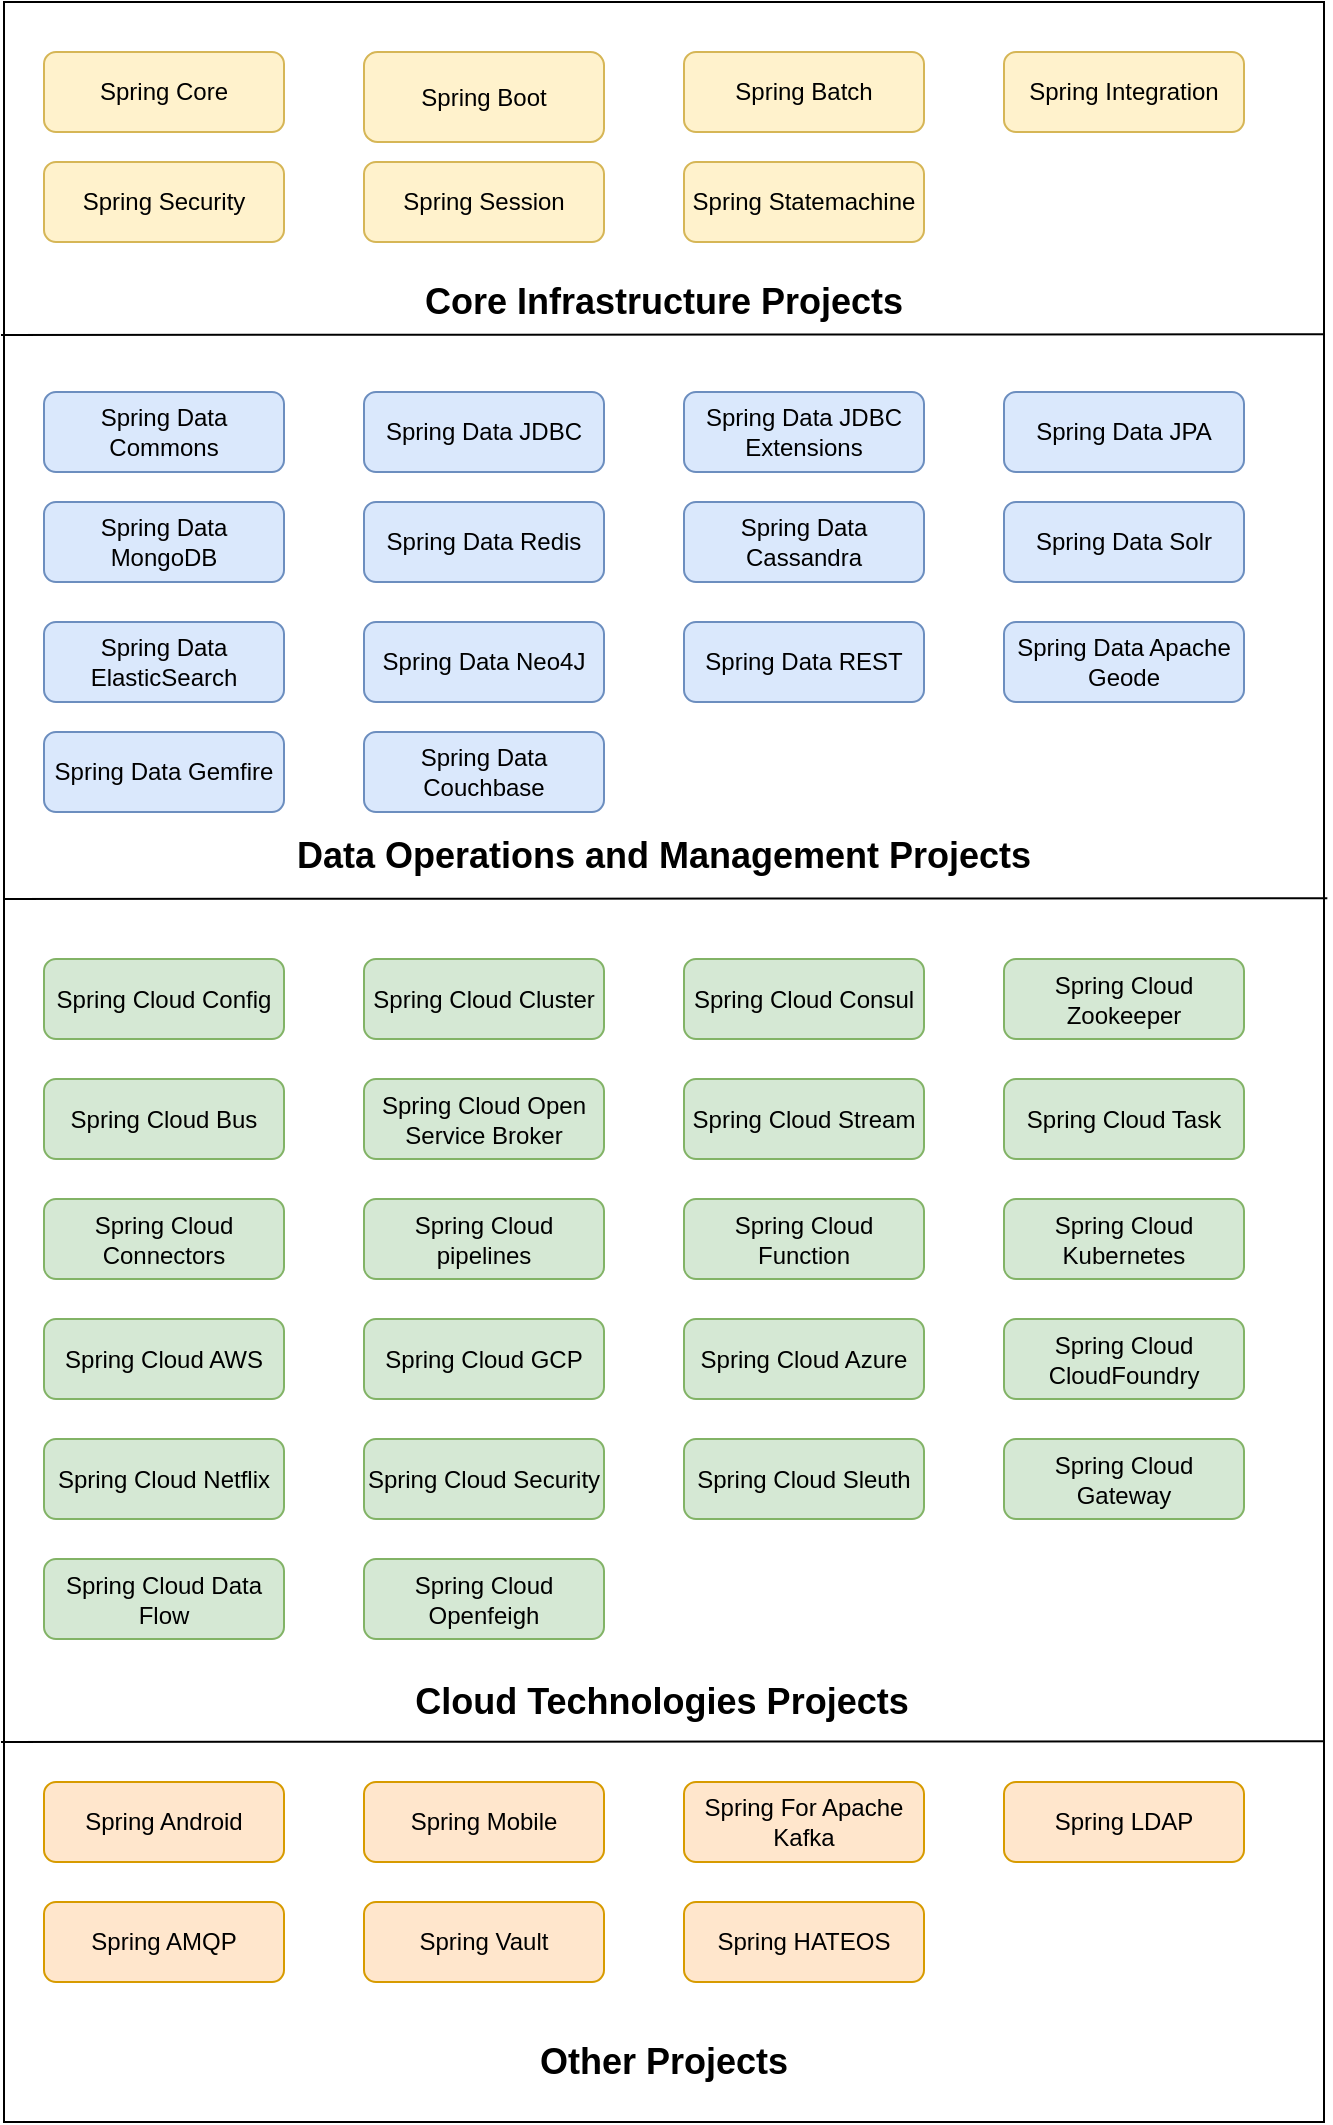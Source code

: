 <mxfile version="10.6.3" type="github"><diagram id="UiBhVdcOV6PJ6aSm8aC2" name="Page-1"><mxGraphModel dx="1530" dy="817" grid="1" gridSize="10" guides="1" tooltips="1" connect="1" arrows="1" fold="1" page="1" pageScale="1" pageWidth="850" pageHeight="1100" background="none" math="0" shadow="0"><root><mxCell id="0"/><mxCell id="1" parent="0"/><mxCell id="Y0E1uStT1Mxje5O-PjIO-73" value="" style="rounded=0;whiteSpace=wrap;html=1;fillColor=none;" vertex="1" parent="1"><mxGeometry x="20" y="20" width="660" height="1060" as="geometry"/></mxCell><mxCell id="Y0E1uStT1Mxje5O-PjIO-1" value="Spring Core&lt;br&gt;" style="rounded=1;whiteSpace=wrap;html=1;fillColor=#fff2cc;strokeColor=#d6b656;" vertex="1" parent="1"><mxGeometry x="40" y="45" width="120" height="40" as="geometry"/></mxCell><mxCell id="Y0E1uStT1Mxje5O-PjIO-2" value="Spring Boot&lt;br&gt;" style="rounded=1;whiteSpace=wrap;html=1;fillColor=#fff2cc;strokeColor=#d6b656;" vertex="1" parent="1"><mxGeometry x="200" y="45" width="120" height="45" as="geometry"/></mxCell><mxCell id="Y0E1uStT1Mxje5O-PjIO-3" value="Spring Batch&lt;br&gt;" style="rounded=1;whiteSpace=wrap;html=1;fillColor=#fff2cc;strokeColor=#d6b656;" vertex="1" parent="1"><mxGeometry x="360" y="45" width="120" height="40" as="geometry"/></mxCell><mxCell id="Y0E1uStT1Mxje5O-PjIO-4" value="Spring Integration&lt;br&gt;" style="rounded=1;whiteSpace=wrap;html=1;fillColor=#fff2cc;strokeColor=#d6b656;" vertex="1" parent="1"><mxGeometry x="520" y="45" width="120" height="40" as="geometry"/></mxCell><mxCell id="Y0E1uStT1Mxje5O-PjIO-5" value="Spring Statemachine&lt;br&gt;" style="rounded=1;whiteSpace=wrap;html=1;fillColor=#fff2cc;strokeColor=#d6b656;" vertex="1" parent="1"><mxGeometry x="360" y="100" width="120" height="40" as="geometry"/></mxCell><mxCell id="Y0E1uStT1Mxje5O-PjIO-6" value="Spring Security&lt;br&gt;" style="rounded=1;whiteSpace=wrap;html=1;fillColor=#fff2cc;strokeColor=#d6b656;" vertex="1" parent="1"><mxGeometry x="40" y="100" width="120" height="40" as="geometry"/></mxCell><mxCell id="Y0E1uStT1Mxje5O-PjIO-7" value="Spring Session&lt;br&gt;" style="rounded=1;whiteSpace=wrap;html=1;fillColor=#fff2cc;strokeColor=#d6b656;" vertex="1" parent="1"><mxGeometry x="200" y="100" width="120" height="40" as="geometry"/></mxCell><mxCell id="Y0E1uStT1Mxje5O-PjIO-9" value="Spring Data Commons&lt;br&gt;" style="rounded=1;whiteSpace=wrap;html=1;fillColor=#dae8fc;strokeColor=#6c8ebf;" vertex="1" parent="1"><mxGeometry x="40" y="215" width="120" height="40" as="geometry"/></mxCell><mxCell id="Y0E1uStT1Mxje5O-PjIO-10" value="Spring Data JDBC&lt;br&gt;" style="rounded=1;whiteSpace=wrap;html=1;fillColor=#dae8fc;strokeColor=#6c8ebf;" vertex="1" parent="1"><mxGeometry x="200" y="215" width="120" height="40" as="geometry"/></mxCell><mxCell id="Y0E1uStT1Mxje5O-PjIO-11" value="Spring Data Solr&lt;br&gt;" style="rounded=1;whiteSpace=wrap;html=1;fillColor=#dae8fc;strokeColor=#6c8ebf;" vertex="1" parent="1"><mxGeometry x="520" y="270" width="120" height="40" as="geometry"/></mxCell><mxCell id="Y0E1uStT1Mxje5O-PjIO-12" value="Spring Data JPA&lt;br&gt;" style="rounded=1;whiteSpace=wrap;html=1;fillColor=#dae8fc;strokeColor=#6c8ebf;" vertex="1" parent="1"><mxGeometry x="520" y="215" width="120" height="40" as="geometry"/></mxCell><mxCell id="Y0E1uStT1Mxje5O-PjIO-13" value="Spring Data Cassandra&lt;br&gt;" style="rounded=1;whiteSpace=wrap;html=1;fillColor=#dae8fc;strokeColor=#6c8ebf;" vertex="1" parent="1"><mxGeometry x="360" y="270" width="120" height="40" as="geometry"/></mxCell><mxCell id="Y0E1uStT1Mxje5O-PjIO-14" value="Spring Data MongoDB&lt;br&gt;" style="rounded=1;whiteSpace=wrap;html=1;fillColor=#dae8fc;strokeColor=#6c8ebf;" vertex="1" parent="1"><mxGeometry x="40" y="270" width="120" height="40" as="geometry"/></mxCell><mxCell id="Y0E1uStT1Mxje5O-PjIO-15" value="Spring Data Redis&lt;br&gt;" style="rounded=1;whiteSpace=wrap;html=1;fillColor=#dae8fc;strokeColor=#6c8ebf;" vertex="1" parent="1"><mxGeometry x="200" y="270" width="120" height="40" as="geometry"/></mxCell><mxCell id="Y0E1uStT1Mxje5O-PjIO-16" value="Spring Data JDBC Extensions&lt;br&gt;" style="rounded=1;whiteSpace=wrap;html=1;fillColor=#dae8fc;strokeColor=#6c8ebf;" vertex="1" parent="1"><mxGeometry x="360" y="215" width="120" height="40" as="geometry"/></mxCell><mxCell id="Y0E1uStT1Mxje5O-PjIO-21" value="Spring Data Apache Geode&lt;br&gt;" style="rounded=1;whiteSpace=wrap;html=1;fillColor=#dae8fc;strokeColor=#6c8ebf;" vertex="1" parent="1"><mxGeometry x="520" y="330" width="120" height="40" as="geometry"/></mxCell><mxCell id="Y0E1uStT1Mxje5O-PjIO-22" value="Spring Data REST&lt;br&gt;" style="rounded=1;whiteSpace=wrap;html=1;fillColor=#dae8fc;strokeColor=#6c8ebf;" vertex="1" parent="1"><mxGeometry x="360" y="330" width="120" height="40" as="geometry"/></mxCell><mxCell id="Y0E1uStT1Mxje5O-PjIO-23" value="Spring Data ElasticSearch&lt;br&gt;" style="rounded=1;whiteSpace=wrap;html=1;fillColor=#dae8fc;strokeColor=#6c8ebf;" vertex="1" parent="1"><mxGeometry x="40" y="330" width="120" height="40" as="geometry"/></mxCell><mxCell id="Y0E1uStT1Mxje5O-PjIO-24" value="Spring Data Neo4J&lt;br&gt;" style="rounded=1;whiteSpace=wrap;html=1;fillColor=#dae8fc;strokeColor=#6c8ebf;" vertex="1" parent="1"><mxGeometry x="200" y="330" width="120" height="40" as="geometry"/></mxCell><mxCell id="Y0E1uStT1Mxje5O-PjIO-27" value="Spring Data Gemfire&lt;br&gt;" style="rounded=1;whiteSpace=wrap;html=1;fillColor=#dae8fc;strokeColor=#6c8ebf;" vertex="1" parent="1"><mxGeometry x="40" y="385" width="120" height="40" as="geometry"/></mxCell><mxCell id="Y0E1uStT1Mxje5O-PjIO-28" value="Spring Data Couchbase&lt;br&gt;" style="rounded=1;whiteSpace=wrap;html=1;fillColor=#dae8fc;strokeColor=#6c8ebf;" vertex="1" parent="1"><mxGeometry x="200" y="385" width="120" height="40" as="geometry"/></mxCell><mxCell id="Y0E1uStT1Mxje5O-PjIO-29" value="Spring Cloud Config&lt;br&gt;" style="rounded=1;whiteSpace=wrap;html=1;fillColor=#d5e8d4;strokeColor=#82b366;" vertex="1" parent="1"><mxGeometry x="40" y="498.5" width="120" height="40" as="geometry"/></mxCell><mxCell id="Y0E1uStT1Mxje5O-PjIO-30" value="Spring Cloud Cluster&lt;br&gt;" style="rounded=1;whiteSpace=wrap;html=1;fillColor=#d5e8d4;strokeColor=#82b366;" vertex="1" parent="1"><mxGeometry x="200" y="498.5" width="120" height="40" as="geometry"/></mxCell><mxCell id="Y0E1uStT1Mxje5O-PjIO-32" value="Spring Cloud Zookeeper&lt;br&gt;" style="rounded=1;whiteSpace=wrap;html=1;fillColor=#d5e8d4;strokeColor=#82b366;" vertex="1" parent="1"><mxGeometry x="520" y="498.5" width="120" height="40" as="geometry"/></mxCell><mxCell id="Y0E1uStT1Mxje5O-PjIO-36" value="Spring Cloud Consul&lt;br&gt;" style="rounded=1;whiteSpace=wrap;html=1;fillColor=#d5e8d4;strokeColor=#82b366;" vertex="1" parent="1"><mxGeometry x="360" y="498.5" width="120" height="40" as="geometry"/></mxCell><mxCell id="Y0E1uStT1Mxje5O-PjIO-43" value="Spring Cloud Bus&lt;br&gt;" style="rounded=1;whiteSpace=wrap;html=1;fillColor=#d5e8d4;strokeColor=#82b366;" vertex="1" parent="1"><mxGeometry x="40" y="558.5" width="120" height="40" as="geometry"/></mxCell><mxCell id="Y0E1uStT1Mxje5O-PjIO-44" value="Spring Cloud Open Service Broker&lt;br&gt;" style="rounded=1;whiteSpace=wrap;html=1;fillColor=#d5e8d4;strokeColor=#82b366;" vertex="1" parent="1"><mxGeometry x="200" y="558.5" width="120" height="40" as="geometry"/></mxCell><mxCell id="Y0E1uStT1Mxje5O-PjIO-45" value="Spring Cloud Task&lt;br&gt;" style="rounded=1;whiteSpace=wrap;html=1;fillColor=#d5e8d4;strokeColor=#82b366;" vertex="1" parent="1"><mxGeometry x="520" y="558.5" width="120" height="40" as="geometry"/></mxCell><mxCell id="Y0E1uStT1Mxje5O-PjIO-46" value="Spring Cloud Stream&lt;br&gt;" style="rounded=1;whiteSpace=wrap;html=1;fillColor=#d5e8d4;strokeColor=#82b366;" vertex="1" parent="1"><mxGeometry x="360" y="558.5" width="120" height="40" as="geometry"/></mxCell><mxCell id="Y0E1uStT1Mxje5O-PjIO-47" value="Spring Cloud Connectors&lt;br&gt;" style="rounded=1;whiteSpace=wrap;html=1;fillColor=#d5e8d4;strokeColor=#82b366;" vertex="1" parent="1"><mxGeometry x="40" y="618.5" width="120" height="40" as="geometry"/></mxCell><mxCell id="Y0E1uStT1Mxje5O-PjIO-48" value="Spring Cloud pipelines&lt;br&gt;" style="rounded=1;whiteSpace=wrap;html=1;fillColor=#d5e8d4;strokeColor=#82b366;" vertex="1" parent="1"><mxGeometry x="200" y="618.5" width="120" height="40" as="geometry"/></mxCell><mxCell id="Y0E1uStT1Mxje5O-PjIO-49" value="Spring Cloud Kubernetes&lt;br&gt;" style="rounded=1;whiteSpace=wrap;html=1;fillColor=#d5e8d4;strokeColor=#82b366;" vertex="1" parent="1"><mxGeometry x="520" y="618.5" width="120" height="40" as="geometry"/></mxCell><mxCell id="Y0E1uStT1Mxje5O-PjIO-50" value="Spring Cloud Function&lt;br&gt;" style="rounded=1;whiteSpace=wrap;html=1;fillColor=#d5e8d4;strokeColor=#82b366;" vertex="1" parent="1"><mxGeometry x="360" y="618.5" width="120" height="40" as="geometry"/></mxCell><mxCell id="Y0E1uStT1Mxje5O-PjIO-51" value="Spring Cloud AWS&lt;br&gt;" style="rounded=1;whiteSpace=wrap;html=1;fillColor=#d5e8d4;strokeColor=#82b366;" vertex="1" parent="1"><mxGeometry x="40" y="678.5" width="120" height="40" as="geometry"/></mxCell><mxCell id="Y0E1uStT1Mxje5O-PjIO-52" value="Spring Cloud GCP&lt;br&gt;" style="rounded=1;whiteSpace=wrap;html=1;fillColor=#d5e8d4;strokeColor=#82b366;" vertex="1" parent="1"><mxGeometry x="200" y="678.5" width="120" height="40" as="geometry"/></mxCell><mxCell id="Y0E1uStT1Mxje5O-PjIO-53" value="Spring Cloud CloudFoundry&lt;br&gt;" style="rounded=1;whiteSpace=wrap;html=1;fillColor=#d5e8d4;strokeColor=#82b366;" vertex="1" parent="1"><mxGeometry x="520" y="678.5" width="120" height="40" as="geometry"/></mxCell><mxCell id="Y0E1uStT1Mxje5O-PjIO-54" value="Spring Cloud Azure&lt;br&gt;" style="rounded=1;whiteSpace=wrap;html=1;fillColor=#d5e8d4;strokeColor=#82b366;" vertex="1" parent="1"><mxGeometry x="360" y="678.5" width="120" height="40" as="geometry"/></mxCell><mxCell id="Y0E1uStT1Mxje5O-PjIO-55" value="Spring Cloud Netflix&lt;br&gt;" style="rounded=1;whiteSpace=wrap;html=1;fillColor=#d5e8d4;strokeColor=#82b366;" vertex="1" parent="1"><mxGeometry x="40" y="738.5" width="120" height="40" as="geometry"/></mxCell><mxCell id="Y0E1uStT1Mxje5O-PjIO-56" value="Spring Cloud Security&lt;br&gt;" style="rounded=1;whiteSpace=wrap;html=1;fillColor=#d5e8d4;strokeColor=#82b366;" vertex="1" parent="1"><mxGeometry x="200" y="738.5" width="120" height="40" as="geometry"/></mxCell><mxCell id="Y0E1uStT1Mxje5O-PjIO-57" value="Spring Cloud Gateway&lt;br&gt;" style="rounded=1;whiteSpace=wrap;html=1;fillColor=#d5e8d4;strokeColor=#82b366;" vertex="1" parent="1"><mxGeometry x="520" y="738.5" width="120" height="40" as="geometry"/></mxCell><mxCell id="Y0E1uStT1Mxje5O-PjIO-58" value="Spring Cloud Sleuth&lt;br&gt;" style="rounded=1;whiteSpace=wrap;html=1;fillColor=#d5e8d4;strokeColor=#82b366;" vertex="1" parent="1"><mxGeometry x="360" y="738.5" width="120" height="40" as="geometry"/></mxCell><mxCell id="Y0E1uStT1Mxje5O-PjIO-59" value="Spring Cloud Data Flow&lt;br&gt;" style="rounded=1;whiteSpace=wrap;html=1;fillColor=#d5e8d4;strokeColor=#82b366;" vertex="1" parent="1"><mxGeometry x="40" y="798.5" width="120" height="40" as="geometry"/></mxCell><mxCell id="Y0E1uStT1Mxje5O-PjIO-60" value="Spring Cloud Openfeigh&lt;br&gt;" style="rounded=1;whiteSpace=wrap;html=1;fillColor=#d5e8d4;strokeColor=#82b366;" vertex="1" parent="1"><mxGeometry x="200" y="798.5" width="120" height="40" as="geometry"/></mxCell><mxCell id="Y0E1uStT1Mxje5O-PjIO-63" value="Spring Android&lt;br&gt;" style="rounded=1;whiteSpace=wrap;html=1;fillColor=#ffe6cc;strokeColor=#d79b00;" vertex="1" parent="1"><mxGeometry x="40" y="910" width="120" height="40" as="geometry"/></mxCell><mxCell id="Y0E1uStT1Mxje5O-PjIO-64" value="Spring Mobile&lt;br&gt;" style="rounded=1;whiteSpace=wrap;html=1;fillColor=#ffe6cc;strokeColor=#d79b00;" vertex="1" parent="1"><mxGeometry x="200" y="910" width="120" height="40" as="geometry"/></mxCell><mxCell id="Y0E1uStT1Mxje5O-PjIO-65" value="Spring LDAP&lt;br&gt;" style="rounded=1;whiteSpace=wrap;html=1;fillColor=#ffe6cc;strokeColor=#d79b00;" vertex="1" parent="1"><mxGeometry x="520" y="910" width="120" height="40" as="geometry"/></mxCell><mxCell id="Y0E1uStT1Mxje5O-PjIO-66" value="Spring For Apache Kafka&lt;br&gt;" style="rounded=1;whiteSpace=wrap;html=1;fillColor=#ffe6cc;strokeColor=#d79b00;" vertex="1" parent="1"><mxGeometry x="360" y="910" width="120" height="40" as="geometry"/></mxCell><mxCell id="Y0E1uStT1Mxje5O-PjIO-67" value="Spring AMQP&lt;br&gt;" style="rounded=1;whiteSpace=wrap;html=1;fillColor=#ffe6cc;strokeColor=#d79b00;" vertex="1" parent="1"><mxGeometry x="40" y="970" width="120" height="40" as="geometry"/></mxCell><mxCell id="Y0E1uStT1Mxje5O-PjIO-68" value="Spring Vault&lt;br&gt;" style="rounded=1;whiteSpace=wrap;html=1;fillColor=#ffe6cc;strokeColor=#d79b00;" vertex="1" parent="1"><mxGeometry x="200" y="970" width="120" height="40" as="geometry"/></mxCell><mxCell id="Y0E1uStT1Mxje5O-PjIO-70" value="Spring HATEOS&lt;br&gt;" style="rounded=1;whiteSpace=wrap;html=1;fillColor=#ffe6cc;strokeColor=#d79b00;" vertex="1" parent="1"><mxGeometry x="360" y="970" width="120" height="40" as="geometry"/></mxCell><mxCell id="Y0E1uStT1Mxje5O-PjIO-74" value="" style="endArrow=none;html=1;entryX=1.003;entryY=0.802;entryDx=0;entryDy=0;entryPerimeter=0;" edge="1" parent="1"><mxGeometry width="50" height="50" relative="1" as="geometry"><mxPoint x="18.5" y="890" as="sourcePoint"/><mxPoint x="680.167" y="889.667" as="targetPoint"/></mxGeometry></mxCell><mxCell id="Y0E1uStT1Mxje5O-PjIO-77" value="" style="endArrow=none;html=1;entryX=1.003;entryY=0.833;entryDx=0;entryDy=0;entryPerimeter=0;" edge="1" parent="1"><mxGeometry width="50" height="50" relative="1" as="geometry"><mxPoint x="20" y="468.5" as="sourcePoint"/><mxPoint x="681.667" y="468.167" as="targetPoint"/></mxGeometry></mxCell><mxCell id="Y0E1uStT1Mxje5O-PjIO-78" value="" style="endArrow=none;html=1;entryX=1.003;entryY=0.833;entryDx=0;entryDy=0;entryPerimeter=0;" edge="1" parent="1"><mxGeometry width="50" height="50" relative="1" as="geometry"><mxPoint x="18.5" y="186.5" as="sourcePoint"/><mxPoint x="680.167" y="186.167" as="targetPoint"/></mxGeometry></mxCell><mxCell id="Y0E1uStT1Mxje5O-PjIO-79" value="&lt;b&gt;&lt;font style=&quot;font-size: 18px&quot;&gt;Core Infrastructure Projects&lt;/font&gt;&lt;/b&gt;" style="text;html=1;strokeColor=none;fillColor=none;align=center;verticalAlign=middle;whiteSpace=wrap;rounded=0;" vertex="1" parent="1"><mxGeometry x="20" y="160" width="660" height="20" as="geometry"/></mxCell><mxCell id="Y0E1uStT1Mxje5O-PjIO-80" value="&lt;b&gt;&lt;font style=&quot;font-size: 18px&quot;&gt;Data Operations and Management Projects&lt;/font&gt;&lt;/b&gt;" style="text;html=1;strokeColor=none;fillColor=none;align=center;verticalAlign=middle;whiteSpace=wrap;rounded=0;" vertex="1" parent="1"><mxGeometry x="20" y="436.5" width="660" height="20" as="geometry"/></mxCell><mxCell id="Y0E1uStT1Mxje5O-PjIO-81" value="&lt;b&gt;&lt;font style=&quot;font-size: 18px&quot;&gt;Cloud Technologies Projects&lt;/font&gt;&lt;/b&gt;" style="text;html=1;strokeColor=none;fillColor=none;align=center;verticalAlign=middle;whiteSpace=wrap;rounded=0;" vertex="1" parent="1"><mxGeometry x="18.5" y="860" width="660" height="20" as="geometry"/></mxCell><mxCell id="Y0E1uStT1Mxje5O-PjIO-82" value="&lt;b&gt;&lt;font style=&quot;font-size: 18px&quot;&gt;Other Projects&lt;/font&gt;&lt;/b&gt;" style="text;html=1;strokeColor=none;fillColor=none;align=center;verticalAlign=middle;whiteSpace=wrap;rounded=0;" vertex="1" parent="1"><mxGeometry x="20" y="1040" width="660" height="20" as="geometry"/></mxCell></root></mxGraphModel></diagram></mxfile>